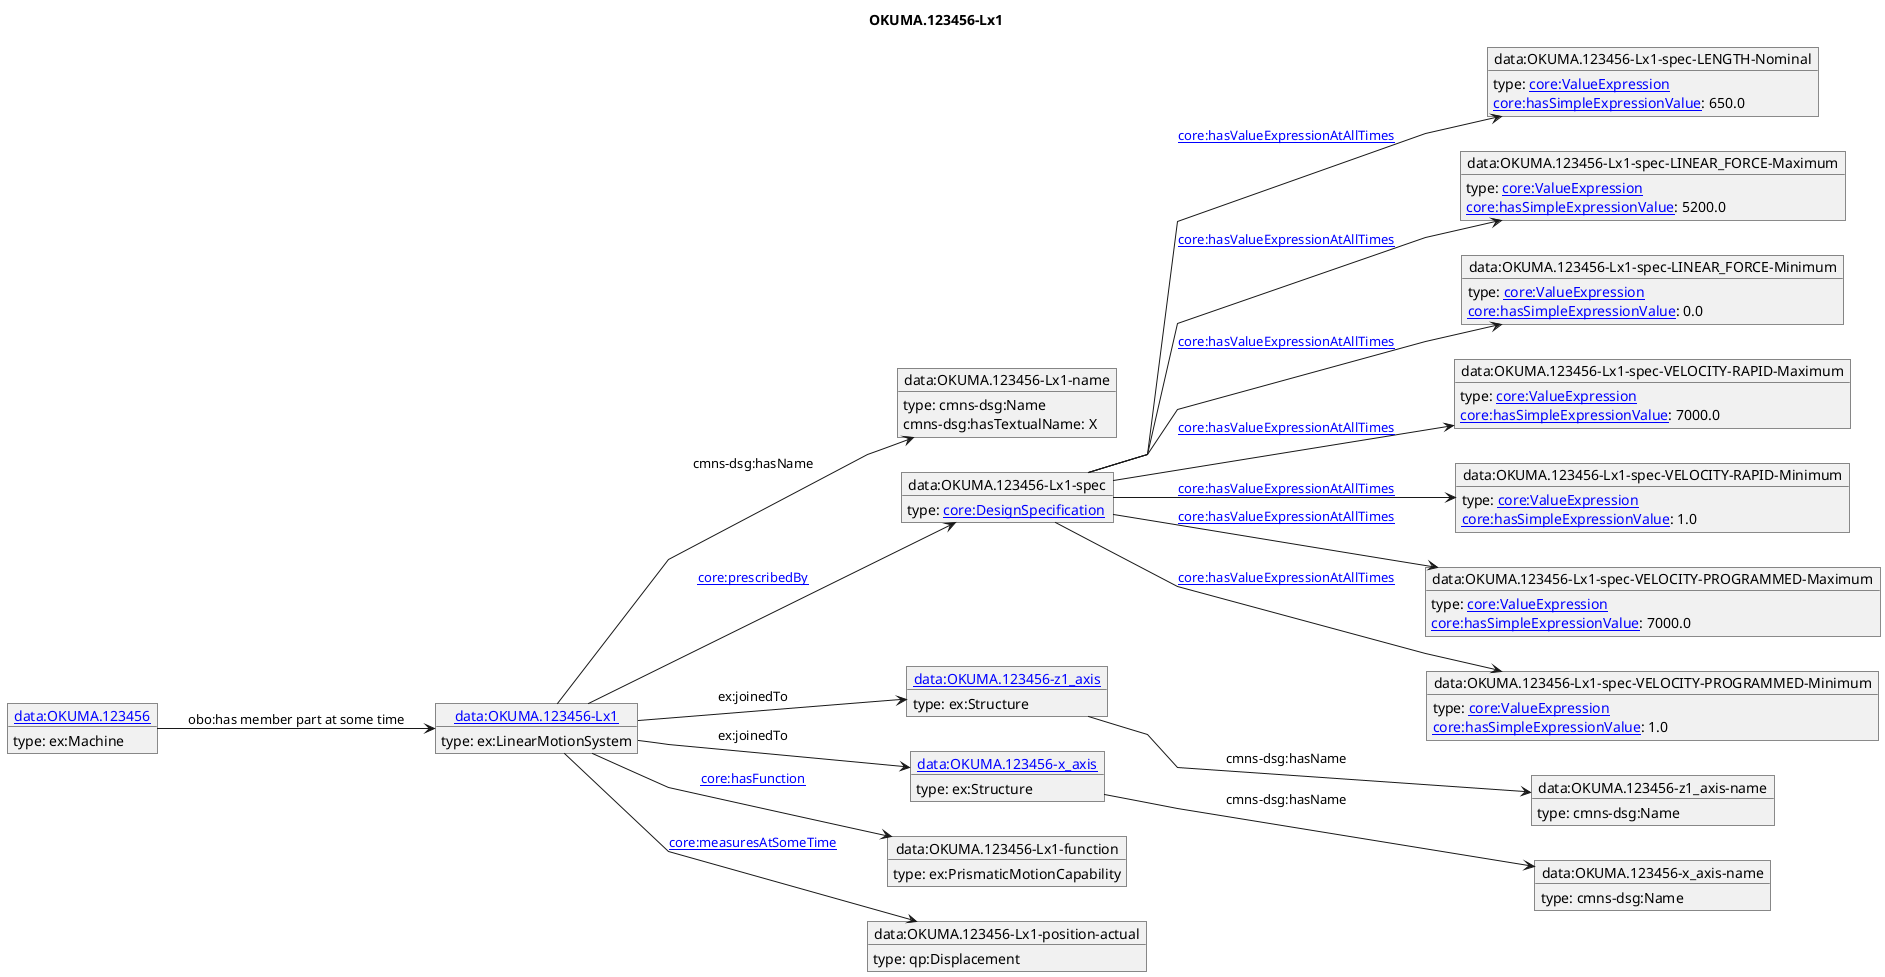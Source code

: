 @startuml
skinparam linetype polyline
left to right direction
title OKUMA.123456-Lx1
object "[[./OKUMA.123456-Lx1.html data:OKUMA.123456-Lx1]]" as o1 {
 type: ex:LinearMotionSystem 
}
object "data:OKUMA.123456-Lx1-name" as o2 {
 type: cmns-dsg:Name 
}
object "data:OKUMA.123456-Lx1-spec" as o3 {
 type: [[https://spec.industrialontologies.org/ontology/core/Core/DesignSpecification core:DesignSpecification]] 
}
object "data:OKUMA.123456-Lx1-spec-LENGTH-Nominal" as o4 {
 type: [[https://spec.industrialontologies.org/ontology/core/Core/ValueExpression core:ValueExpression]] 
}
object "data:OKUMA.123456-Lx1-spec-LINEAR_FORCE-Maximum" as o5 {
 type: [[https://spec.industrialontologies.org/ontology/core/Core/ValueExpression core:ValueExpression]] 
}
object "data:OKUMA.123456-Lx1-spec-LINEAR_FORCE-Minimum" as o6 {
 type: [[https://spec.industrialontologies.org/ontology/core/Core/ValueExpression core:ValueExpression]] 
}
object "data:OKUMA.123456-Lx1-spec-VELOCITY-RAPID-Maximum" as o7 {
 type: [[https://spec.industrialontologies.org/ontology/core/Core/ValueExpression core:ValueExpression]] 
}
object "data:OKUMA.123456-Lx1-spec-VELOCITY-RAPID-Minimum" as o8 {
 type: [[https://spec.industrialontologies.org/ontology/core/Core/ValueExpression core:ValueExpression]] 
}
object "data:OKUMA.123456-Lx1-spec-VELOCITY-PROGRAMMED-Maximum" as o9 {
 type: [[https://spec.industrialontologies.org/ontology/core/Core/ValueExpression core:ValueExpression]] 
}
object "data:OKUMA.123456-Lx1-spec-VELOCITY-PROGRAMMED-Minimum" as o10 {
 type: [[https://spec.industrialontologies.org/ontology/core/Core/ValueExpression core:ValueExpression]] 
}
object "[[./OKUMA.123456-z1_axis.html data:OKUMA.123456-z1_axis]]" as o11 {
 type: ex:Structure 
}
object "data:OKUMA.123456-z1_axis-name" as o12 {
 type: cmns-dsg:Name 
}
object "[[./OKUMA.123456-x_axis.html data:OKUMA.123456-x_axis]]" as o13 {
 type: ex:Structure 
}
object "data:OKUMA.123456-x_axis-name" as o14 {
 type: cmns-dsg:Name 
}
object "data:OKUMA.123456-Lx1-function" as o15 {
 type: ex:PrismaticMotionCapability 
}
object "data:OKUMA.123456-Lx1-position-actual" as o16 {
 type: qp:Displacement 
}
object "[[./OKUMA.123456.html data:OKUMA.123456]]" as o17 {
 type: ex:Machine 
}
o1 --> o2 : cmns-dsg:hasName
o2 : cmns-dsg:hasTextualName: X
o1 --> o3 : [[https://spec.industrialontologies.org/ontology/core/Core/prescribedBy core:prescribedBy]]
o3 --> o4 : [[https://spec.industrialontologies.org/ontology/core/Core/hasValueExpressionAtAllTimes core:hasValueExpressionAtAllTimes]]
o4 : [[https://spec.industrialontologies.org/ontology/core/Core/hasSimpleExpressionValue core:hasSimpleExpressionValue]]: 650.0
o3 --> o5 : [[https://spec.industrialontologies.org/ontology/core/Core/hasValueExpressionAtAllTimes core:hasValueExpressionAtAllTimes]]
o5 : [[https://spec.industrialontologies.org/ontology/core/Core/hasSimpleExpressionValue core:hasSimpleExpressionValue]]: 5200.0
o3 --> o6 : [[https://spec.industrialontologies.org/ontology/core/Core/hasValueExpressionAtAllTimes core:hasValueExpressionAtAllTimes]]
o6 : [[https://spec.industrialontologies.org/ontology/core/Core/hasSimpleExpressionValue core:hasSimpleExpressionValue]]: 0.0
o3 --> o7 : [[https://spec.industrialontologies.org/ontology/core/Core/hasValueExpressionAtAllTimes core:hasValueExpressionAtAllTimes]]
o7 : [[https://spec.industrialontologies.org/ontology/core/Core/hasSimpleExpressionValue core:hasSimpleExpressionValue]]: 7000.0
o3 --> o8 : [[https://spec.industrialontologies.org/ontology/core/Core/hasValueExpressionAtAllTimes core:hasValueExpressionAtAllTimes]]
o8 : [[https://spec.industrialontologies.org/ontology/core/Core/hasSimpleExpressionValue core:hasSimpleExpressionValue]]: 1.0
o3 --> o9 : [[https://spec.industrialontologies.org/ontology/core/Core/hasValueExpressionAtAllTimes core:hasValueExpressionAtAllTimes]]
o9 : [[https://spec.industrialontologies.org/ontology/core/Core/hasSimpleExpressionValue core:hasSimpleExpressionValue]]: 7000.0
o3 --> o10 : [[https://spec.industrialontologies.org/ontology/core/Core/hasValueExpressionAtAllTimes core:hasValueExpressionAtAllTimes]]
o10 : [[https://spec.industrialontologies.org/ontology/core/Core/hasSimpleExpressionValue core:hasSimpleExpressionValue]]: 1.0
o1 --> o11 : ex:joinedTo
o11 --> o12 : cmns-dsg:hasName
o1 --> o13 : ex:joinedTo
o13 --> o14 : cmns-dsg:hasName
o1 --> o15 : [[https://spec.industrialontologies.org/ontology/core/Core/hasFunction core:hasFunction]]
o1 --> o16 : [[https://spec.industrialontologies.org/ontology/core/Core/measuresAtSomeTime core:measuresAtSomeTime]]
o17 --> o1 : obo:has member part at some time
@enduml
